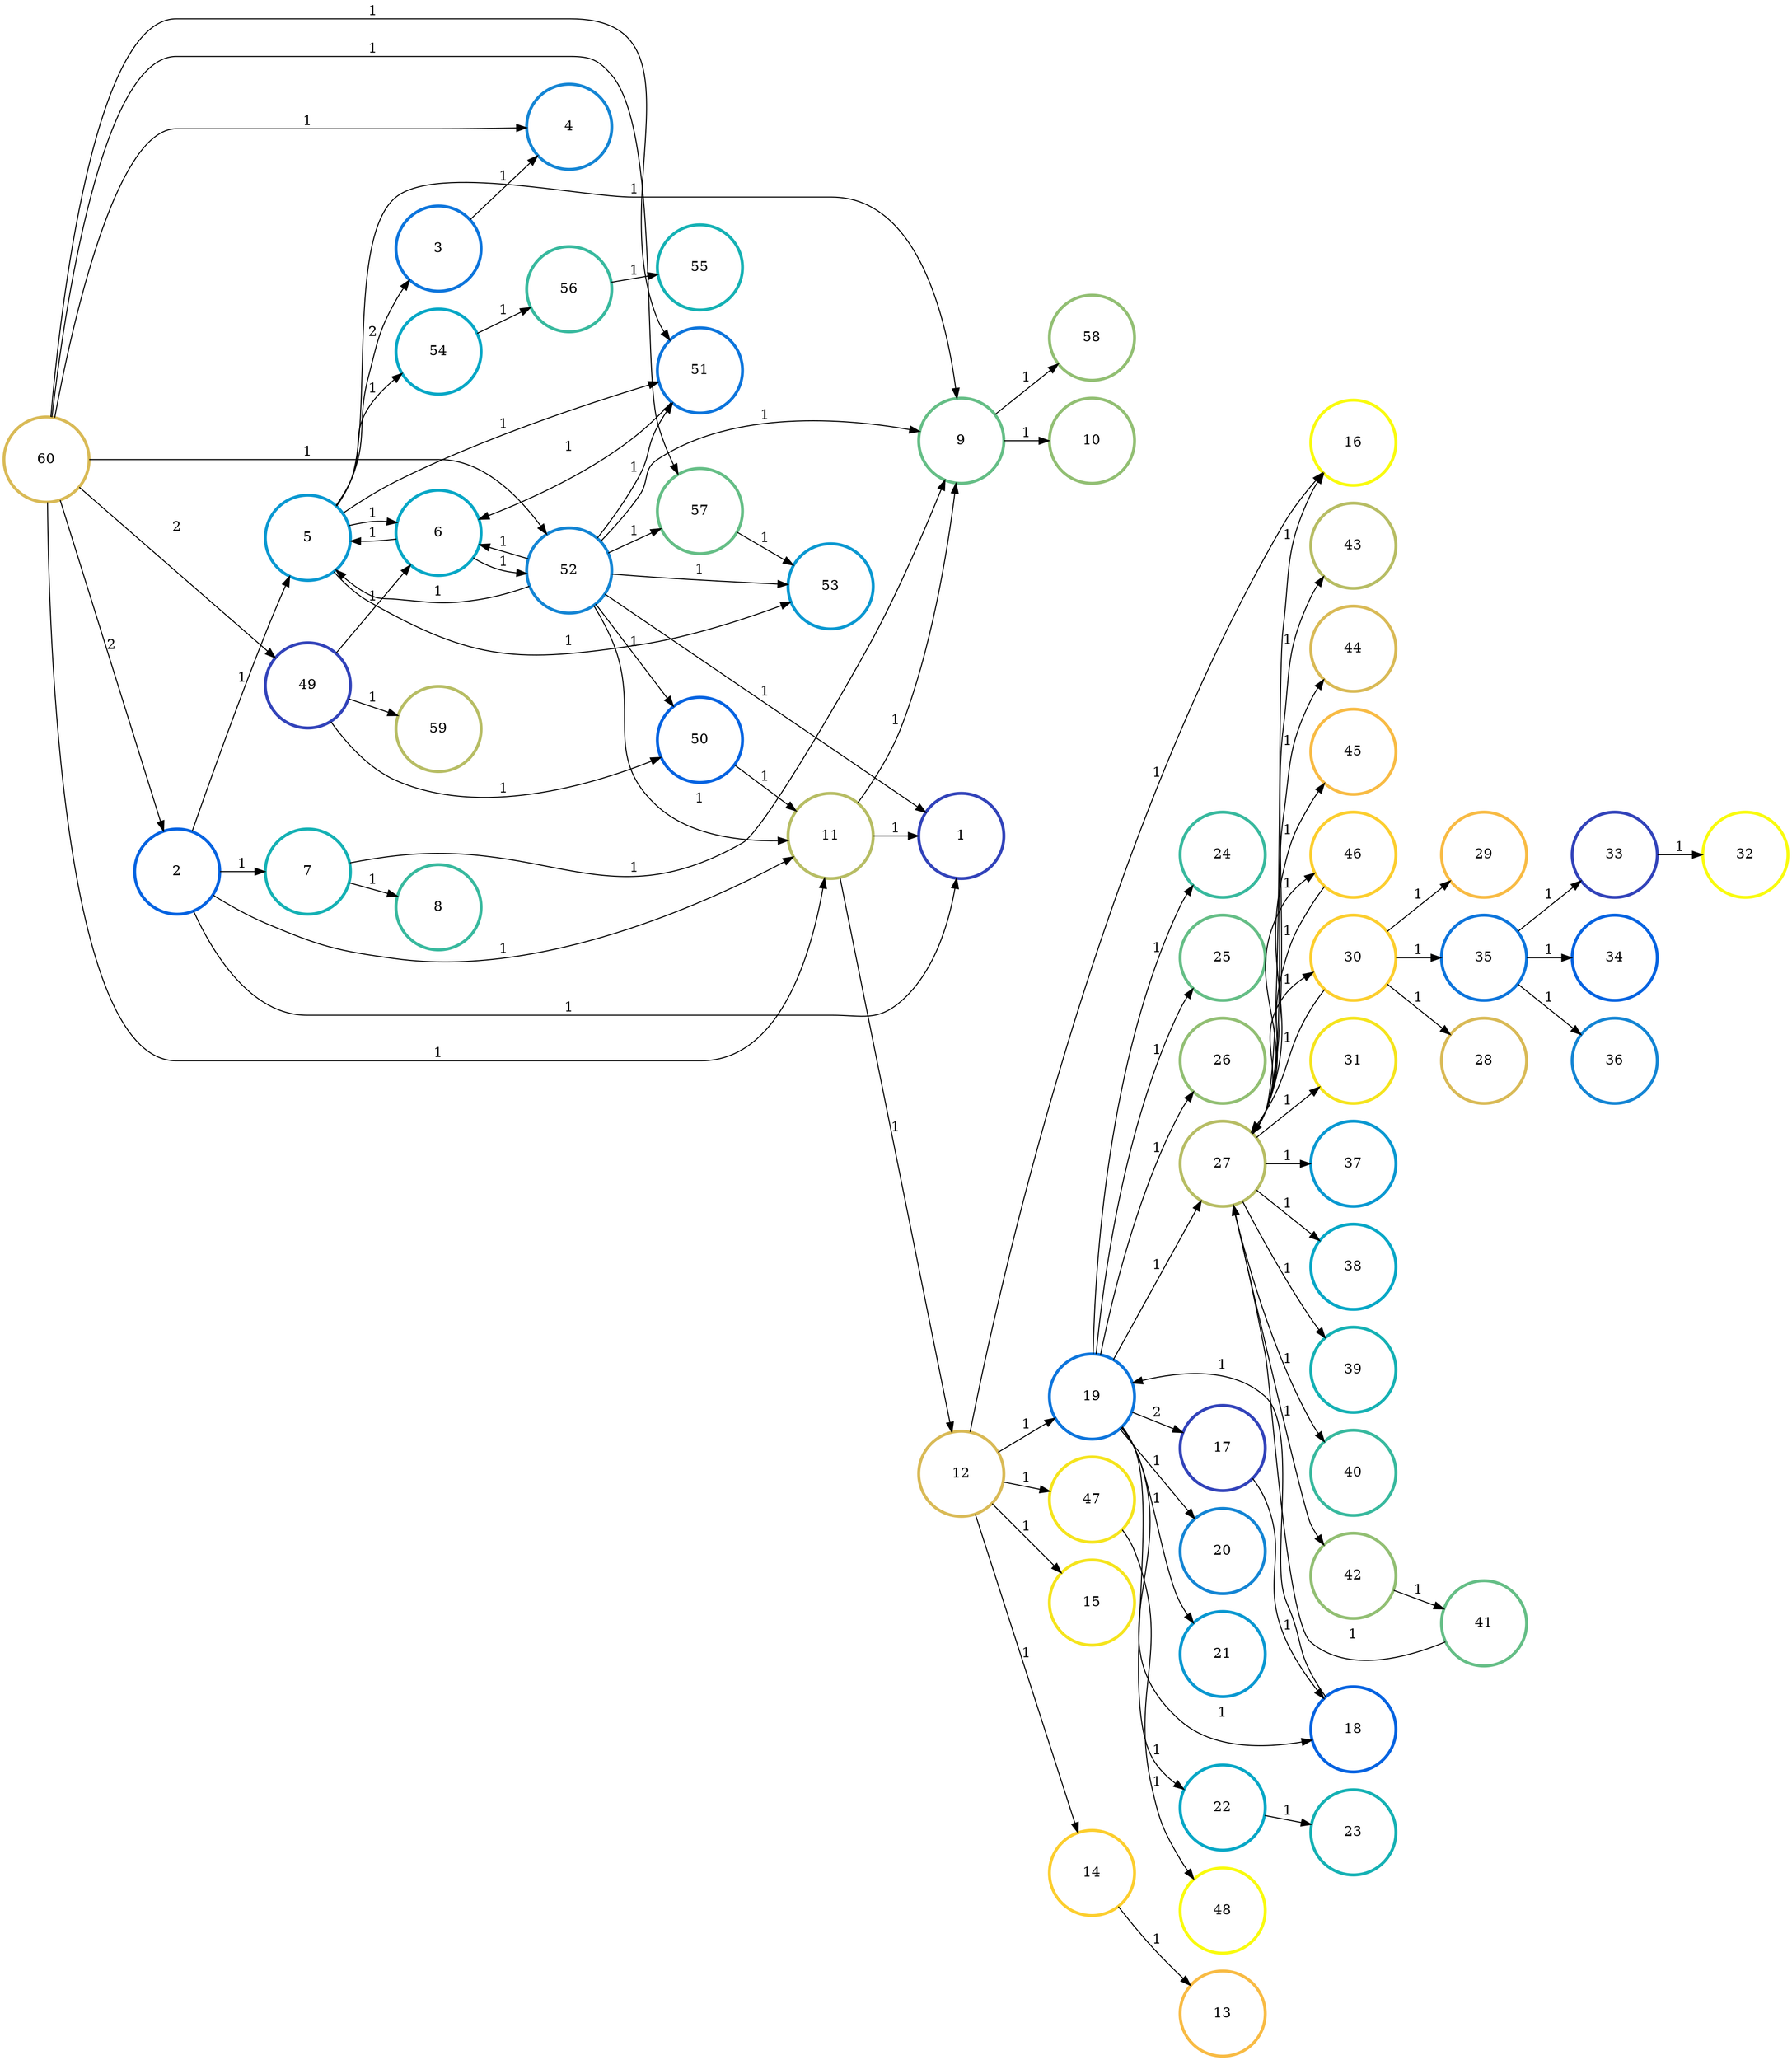 digraph N {
	overlap="false"
	rankdir="LR"
	0 [label="1",width=1.2,height=1.2,style="",penwidth=3,color="#3243BA"]
	1 [label="2",width=1.2,height=1.2,style="",penwidth=3,color="#0363E1"]
	2 [label="3",width=1.2,height=1.2,style="",penwidth=3,color="#0D75DC"]
	3 [label="4",width=1.2,height=1.2,style="",penwidth=3,color="#1485D4"]
	4 [label="5",width=1.2,height=1.2,style="",penwidth=3,color="#0998D1"]
	5 [label="6",width=1.2,height=1.2,style="",penwidth=3,color="#06A7C6"]
	6 [label="7",width=1.2,height=1.2,style="",penwidth=3,color="#15B1B4"]
	7 [label="8",width=1.2,height=1.2,style="",penwidth=3,color="#38B99E"]
	8 [label="9",width=1.2,height=1.2,style="",penwidth=3,color="#65BE86"]
	9 [label="10",width=1.2,height=1.2,style="",penwidth=3,color="#92BF73"]
	10 [label="11",width=1.2,height=1.2,style="",penwidth=3,color="#B7BD64"]
	11 [label="12",width=1.2,height=1.2,style="",penwidth=3,color="#D9BA56"]
	12 [label="13",width=1.2,height=1.2,style="",penwidth=3,color="#F8BB44"]
	13 [label="14",width=1.2,height=1.2,style="",penwidth=3,color="#FCCE2E"]
	14 [label="15",width=1.2,height=1.2,style="",penwidth=3,color="#F5E41D"]
	15 [label="16",width=1.2,height=1.2,style="",penwidth=3,color="#F9FB0E"]
	16 [label="17",width=1.2,height=1.2,style="",penwidth=3,color="#3243BA"]
	17 [label="18",width=1.2,height=1.2,style="",penwidth=3,color="#0363E1"]
	18 [label="19",width=1.2,height=1.2,style="",penwidth=3,color="#0D75DC"]
	19 [label="20",width=1.2,height=1.2,style="",penwidth=3,color="#1485D4"]
	20 [label="21",width=1.2,height=1.2,style="",penwidth=3,color="#0998D1"]
	21 [label="22",width=1.2,height=1.2,style="",penwidth=3,color="#06A7C6"]
	22 [label="23",width=1.2,height=1.2,style="",penwidth=3,color="#15B1B4"]
	23 [label="24",width=1.2,height=1.2,style="",penwidth=3,color="#38B99E"]
	24 [label="25",width=1.2,height=1.2,style="",penwidth=3,color="#65BE86"]
	25 [label="26",width=1.2,height=1.2,style="",penwidth=3,color="#92BF73"]
	26 [label="27",width=1.2,height=1.2,style="",penwidth=3,color="#B7BD64"]
	27 [label="28",width=1.2,height=1.2,style="",penwidth=3,color="#D9BA56"]
	28 [label="29",width=1.2,height=1.2,style="",penwidth=3,color="#F8BB44"]
	29 [label="30",width=1.2,height=1.2,style="",penwidth=3,color="#FCCE2E"]
	30 [label="31",width=1.2,height=1.2,style="",penwidth=3,color="#F5E41D"]
	31 [label="32",width=1.2,height=1.2,style="",penwidth=3,color="#F9FB0E"]
	32 [label="33",width=1.2,height=1.2,style="",penwidth=3,color="#3243BA"]
	33 [label="34",width=1.2,height=1.2,style="",penwidth=3,color="#0363E1"]
	34 [label="35",width=1.2,height=1.2,style="",penwidth=3,color="#0D75DC"]
	35 [label="36",width=1.2,height=1.2,style="",penwidth=3,color="#1485D4"]
	36 [label="37",width=1.2,height=1.2,style="",penwidth=3,color="#0998D1"]
	37 [label="38",width=1.2,height=1.2,style="",penwidth=3,color="#06A7C6"]
	38 [label="39",width=1.2,height=1.2,style="",penwidth=3,color="#15B1B4"]
	39 [label="40",width=1.2,height=1.2,style="",penwidth=3,color="#38B99E"]
	40 [label="41",width=1.2,height=1.2,style="",penwidth=3,color="#65BE86"]
	41 [label="42",width=1.2,height=1.2,style="",penwidth=3,color="#92BF73"]
	42 [label="43",width=1.2,height=1.2,style="",penwidth=3,color="#B7BD64"]
	43 [label="44",width=1.2,height=1.2,style="",penwidth=3,color="#D9BA56"]
	44 [label="45",width=1.2,height=1.2,style="",penwidth=3,color="#F8BB44"]
	45 [label="46",width=1.2,height=1.2,style="",penwidth=3,color="#FCCE2E"]
	46 [label="47",width=1.2,height=1.2,style="",penwidth=3,color="#F5E41D"]
	47 [label="48",width=1.2,height=1.2,style="",penwidth=3,color="#F9FB0E"]
	48 [label="49",width=1.2,height=1.2,style="",penwidth=3,color="#3243BA"]
	49 [label="50",width=1.2,height=1.2,style="",penwidth=3,color="#0363E1"]
	50 [label="51",width=1.2,height=1.2,style="",penwidth=3,color="#0D75DC"]
	51 [label="52",width=1.2,height=1.2,style="",penwidth=3,color="#1485D4"]
	52 [label="53",width=1.2,height=1.2,style="",penwidth=3,color="#0998D1"]
	53 [label="54",width=1.2,height=1.2,style="",penwidth=3,color="#06A7C6"]
	54 [label="55",width=1.2,height=1.2,style="",penwidth=3,color="#15B1B4"]
	55 [label="56",width=1.2,height=1.2,style="",penwidth=3,color="#38B99E"]
	56 [label="57",width=1.2,height=1.2,style="",penwidth=3,color="#65BE86"]
	57 [label="58",width=1.2,height=1.2,style="",penwidth=3,color="#92BF73"]
	58 [label="59",width=1.2,height=1.2,style="",penwidth=3,color="#B7BD64"]
	59 [label="60",width=1.2,height=1.2,style="",penwidth=3,color="#D9BA56"]
	1 -> 0 [penwidth=1,color=black,label="1"]
	1 -> 4 [penwidth=1,color=black,label="1"]
	1 -> 6 [penwidth=1,color=black,label="1"]
	1 -> 10 [penwidth=1,color=black,label="1"]
	2 -> 3 [penwidth=1,color=black,label="1"]
	4 -> 2 [penwidth=1,color=black,label="2"]
	4 -> 5 [penwidth=1,color=black,label="1"]
	4 -> 8 [penwidth=1,color=black,label="1"]
	4 -> 50 [penwidth=1,color=black,label="1"]
	4 -> 52 [penwidth=1,color=black,label="1"]
	4 -> 53 [penwidth=1,color=black,label="1"]
	5 -> 4 [penwidth=1,color=black,label="1"]
	5 -> 51 [penwidth=1,color=black,label="1"]
	6 -> 7 [penwidth=1,color=black,label="1"]
	6 -> 8 [penwidth=1,color=black,label="1"]
	8 -> 9 [penwidth=1,color=black,label="1"]
	8 -> 57 [penwidth=1,color=black,label="1"]
	10 -> 0 [penwidth=1,color=black,label="1"]
	10 -> 8 [penwidth=1,color=black,label="1"]
	10 -> 11 [penwidth=1,color=black,label="1"]
	11 -> 13 [penwidth=1,color=black,label="1"]
	11 -> 14 [penwidth=1,color=black,label="1"]
	11 -> 15 [penwidth=1,color=black,label="1"]
	11 -> 18 [penwidth=1,color=black,label="1"]
	11 -> 46 [penwidth=1,color=black,label="1"]
	13 -> 12 [penwidth=1,color=black,label="1"]
	16 -> 17 [penwidth=1,color=black,label="1"]
	17 -> 18 [penwidth=1,color=black,label="1"]
	18 -> 16 [penwidth=1,color=black,label="2"]
	18 -> 17 [penwidth=1,color=black,label="1"]
	18 -> 19 [penwidth=1,color=black,label="1"]
	18 -> 20 [penwidth=1,color=black,label="1"]
	18 -> 21 [penwidth=1,color=black,label="1"]
	18 -> 23 [penwidth=1,color=black,label="1"]
	18 -> 24 [penwidth=1,color=black,label="1"]
	18 -> 25 [penwidth=1,color=black,label="1"]
	18 -> 26 [penwidth=1,color=black,label="1"]
	21 -> 22 [penwidth=1,color=black,label="1"]
	26 -> 15 [penwidth=1,color=black,label="1"]
	26 -> 29 [penwidth=1,color=black,label="1"]
	26 -> 30 [penwidth=1,color=black,label="1"]
	26 -> 36 [penwidth=1,color=black,label="1"]
	26 -> 37 [penwidth=1,color=black,label="1"]
	26 -> 38 [penwidth=1,color=black,label="1"]
	26 -> 39 [penwidth=1,color=black,label="1"]
	26 -> 41 [penwidth=1,color=black,label="1"]
	26 -> 42 [penwidth=1,color=black,label="1"]
	26 -> 43 [penwidth=1,color=black,label="1"]
	26 -> 44 [penwidth=1,color=black,label="1"]
	26 -> 45 [penwidth=1,color=black,label="1"]
	29 -> 26 [penwidth=1,color=black,label="1"]
	29 -> 27 [penwidth=1,color=black,label="1"]
	29 -> 28 [penwidth=1,color=black,label="1"]
	29 -> 34 [penwidth=1,color=black,label="1"]
	32 -> 31 [penwidth=1,color=black,label="1"]
	34 -> 32 [penwidth=1,color=black,label="1"]
	34 -> 33 [penwidth=1,color=black,label="1"]
	34 -> 35 [penwidth=1,color=black,label="1"]
	40 -> 26 [penwidth=1,color=black,label="1"]
	41 -> 40 [penwidth=1,color=black,label="1"]
	45 -> 26 [penwidth=1,color=black,label="1"]
	46 -> 47 [penwidth=1,color=black,label="1"]
	48 -> 5 [penwidth=1,color=black,label="1"]
	48 -> 49 [penwidth=1,color=black,label="1"]
	48 -> 58 [penwidth=1,color=black,label="1"]
	49 -> 10 [penwidth=1,color=black,label="1"]
	50 -> 5 [penwidth=1,color=black,label="1"]
	51 -> 0 [penwidth=1,color=black,label="1"]
	51 -> 4 [penwidth=1,color=black,label="1"]
	51 -> 5 [penwidth=1,color=black,label="1"]
	51 -> 8 [penwidth=1,color=black,label="1"]
	51 -> 10 [penwidth=1,color=black,label="1"]
	51 -> 49 [penwidth=1,color=black,label="1"]
	51 -> 50 [penwidth=1,color=black,label="1"]
	51 -> 52 [penwidth=1,color=black,label="1"]
	51 -> 56 [penwidth=1,color=black,label="1"]
	53 -> 55 [penwidth=1,color=black,label="1"]
	55 -> 54 [penwidth=1,color=black,label="1"]
	56 -> 52 [penwidth=1,color=black,label="1"]
	59 -> 1 [penwidth=1,color=black,label="2"]
	59 -> 3 [penwidth=1,color=black,label="1"]
	59 -> 10 [penwidth=1,color=black,label="1"]
	59 -> 48 [penwidth=1,color=black,label="2"]
	59 -> 50 [penwidth=1,color=black,label="1"]
	59 -> 51 [penwidth=1,color=black,label="1"]
	59 -> 56 [penwidth=1,color=black,label="1"]
}

